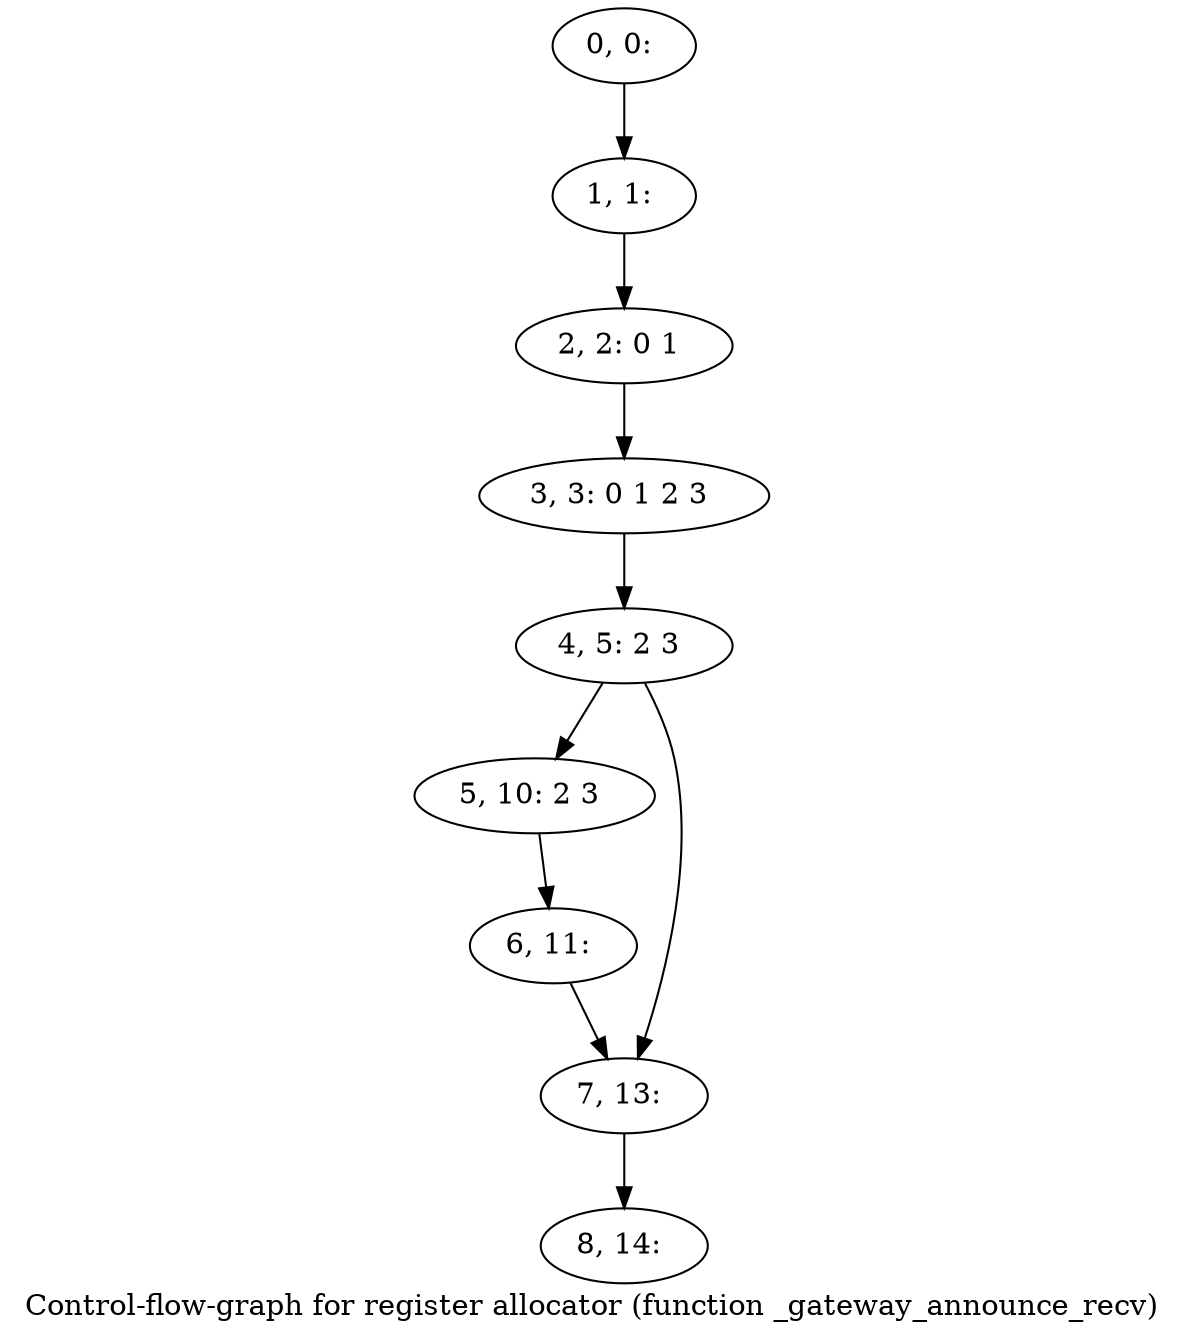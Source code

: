 digraph G {
graph [label="Control-flow-graph for register allocator (function _gateway_announce_recv)"]
0[label="0, 0: "];
1[label="1, 1: "];
2[label="2, 2: 0 1 "];
3[label="3, 3: 0 1 2 3 "];
4[label="4, 5: 2 3 "];
5[label="5, 10: 2 3 "];
6[label="6, 11: "];
7[label="7, 13: "];
8[label="8, 14: "];
0->1 ;
1->2 ;
2->3 ;
3->4 ;
4->5 ;
4->7 ;
5->6 ;
6->7 ;
7->8 ;
}
